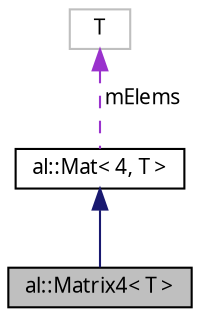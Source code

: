 digraph "al::Matrix4&lt; T &gt;"
{
 // LATEX_PDF_SIZE
  bgcolor="transparent";
  edge [fontname="FreeSans.ttf",fontsize="10",labelfontname="FreeSans.ttf",labelfontsize="10"];
  node [fontname="FreeSans.ttf",fontsize="10",shape=record];
  Node1 [label="al::Matrix4\< T \>",height=0.2,width=0.4,color="black", fillcolor="grey75", style="filled", fontcolor="black",tooltip=" "];
  Node2 -> Node1 [dir="back",color="midnightblue",fontsize="10",style="solid",fontname="FreeSans.ttf"];
  Node2 [label="al::Mat\< 4, T \>",height=0.2,width=0.4,color="black",URL="$classal_1_1_mat.html",tooltip=" "];
  Node3 -> Node2 [dir="back",color="darkorchid3",fontsize="10",style="dashed",label=" mElems" ,fontname="FreeSans.ttf"];
  Node3 [label="T",height=0.2,width=0.4,color="grey75",tooltip=" "];
}
